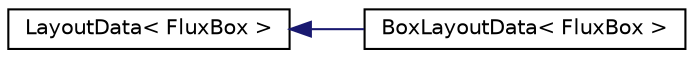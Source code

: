 digraph "Graphical Class Hierarchy"
{
  edge [fontname="Helvetica",fontsize="10",labelfontname="Helvetica",labelfontsize="10"];
  node [fontname="Helvetica",fontsize="10",shape=record];
  rankdir="LR";
  Node0 [label="LayoutData\< FluxBox \>",height=0.2,width=0.4,color="black", fillcolor="white", style="filled",URL="$classLayoutData.html"];
  Node0 -> Node1 [dir="back",color="midnightblue",fontsize="10",style="solid",fontname="Helvetica"];
  Node1 [label="BoxLayoutData\< FluxBox \>",height=0.2,width=0.4,color="black", fillcolor="white", style="filled",URL="$classBoxLayoutData.html"];
}
